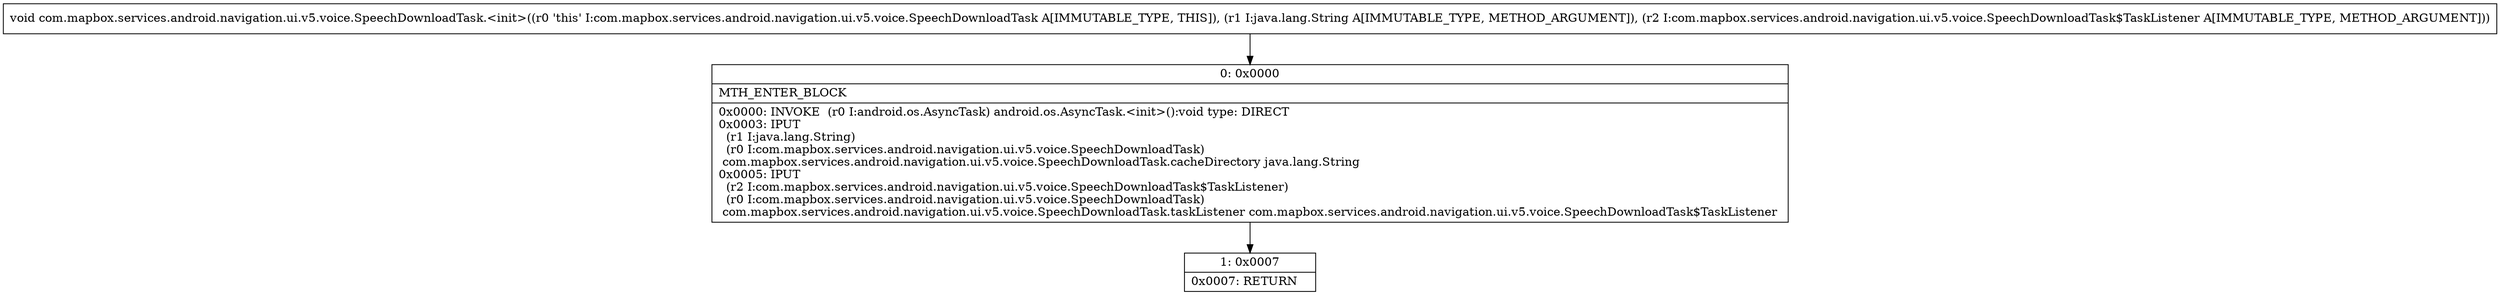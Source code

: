 digraph "CFG forcom.mapbox.services.android.navigation.ui.v5.voice.SpeechDownloadTask.\<init\>(Ljava\/lang\/String;Lcom\/mapbox\/services\/android\/navigation\/ui\/v5\/voice\/SpeechDownloadTask$TaskListener;)V" {
Node_0 [shape=record,label="{0\:\ 0x0000|MTH_ENTER_BLOCK\l|0x0000: INVOKE  (r0 I:android.os.AsyncTask) android.os.AsyncTask.\<init\>():void type: DIRECT \l0x0003: IPUT  \l  (r1 I:java.lang.String)\l  (r0 I:com.mapbox.services.android.navigation.ui.v5.voice.SpeechDownloadTask)\l com.mapbox.services.android.navigation.ui.v5.voice.SpeechDownloadTask.cacheDirectory java.lang.String \l0x0005: IPUT  \l  (r2 I:com.mapbox.services.android.navigation.ui.v5.voice.SpeechDownloadTask$TaskListener)\l  (r0 I:com.mapbox.services.android.navigation.ui.v5.voice.SpeechDownloadTask)\l com.mapbox.services.android.navigation.ui.v5.voice.SpeechDownloadTask.taskListener com.mapbox.services.android.navigation.ui.v5.voice.SpeechDownloadTask$TaskListener \l}"];
Node_1 [shape=record,label="{1\:\ 0x0007|0x0007: RETURN   \l}"];
MethodNode[shape=record,label="{void com.mapbox.services.android.navigation.ui.v5.voice.SpeechDownloadTask.\<init\>((r0 'this' I:com.mapbox.services.android.navigation.ui.v5.voice.SpeechDownloadTask A[IMMUTABLE_TYPE, THIS]), (r1 I:java.lang.String A[IMMUTABLE_TYPE, METHOD_ARGUMENT]), (r2 I:com.mapbox.services.android.navigation.ui.v5.voice.SpeechDownloadTask$TaskListener A[IMMUTABLE_TYPE, METHOD_ARGUMENT])) }"];
MethodNode -> Node_0;
Node_0 -> Node_1;
}

